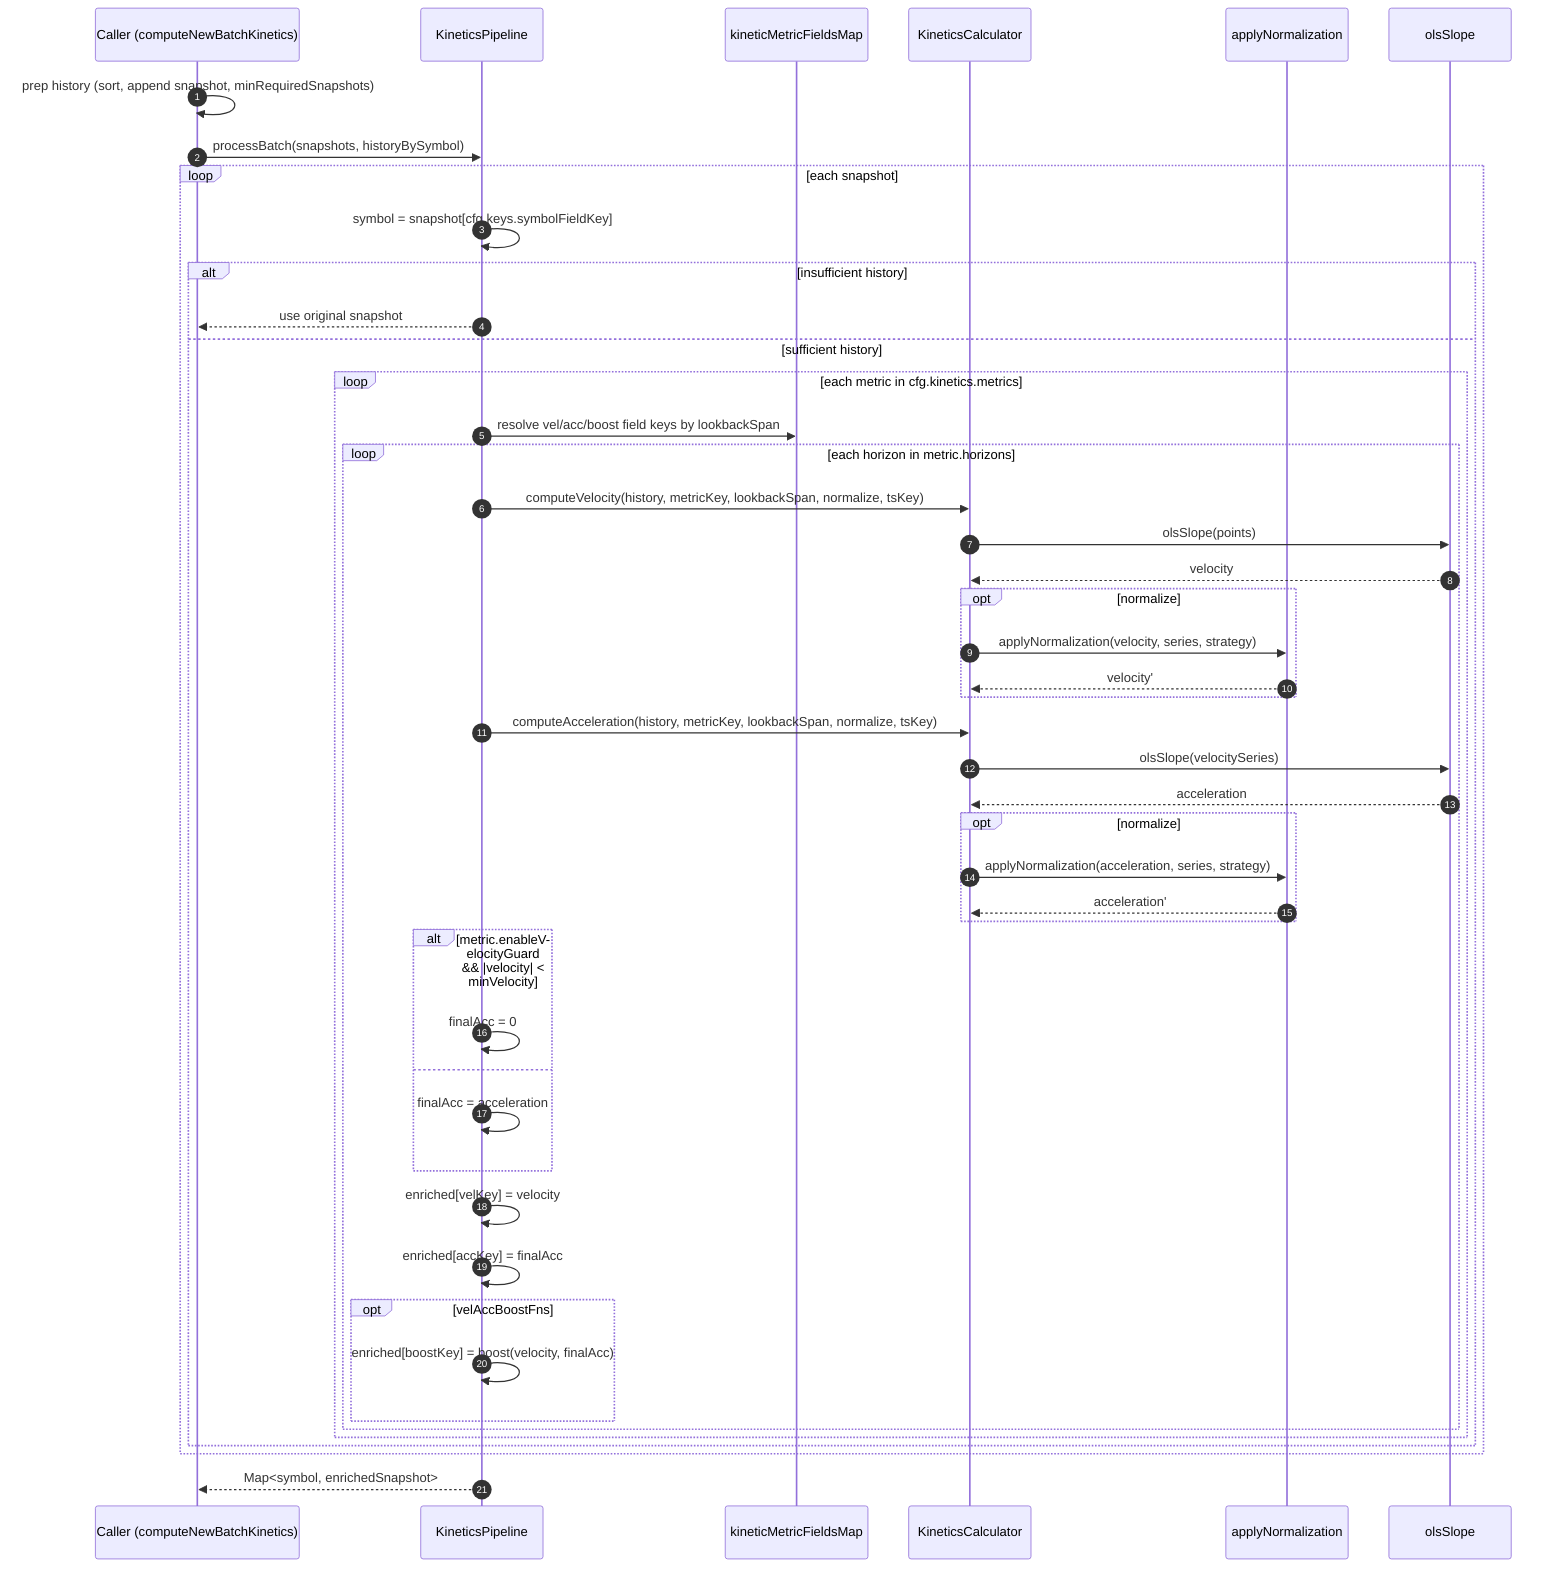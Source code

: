 sequenceDiagram
    autonumber
    participant Caller as Caller (computeNewBatchKinetics)
    participant Pipeline as KineticsPipeline
    participant Map as kineticMetricFieldsMap
    participant Calc as KineticsCalculator
    participant Norm as applyNormalization
    participant Math as olsSlope

    Caller->>Caller: prep history (sort, append snapshot, minRequiredSnapshots)
    Caller->>Pipeline: processBatch(snapshots, historyBySymbol)

    loop each snapshot
        Pipeline->>Pipeline: symbol = snapshot[cfg.keys.symbolFieldKey]
        alt insufficient history
            Pipeline-->>Caller: use original snapshot
        else sufficient history
            loop each metric in cfg.kinetics.metrics
                Pipeline->>Map: resolve vel/acc/boost field keys by lookbackSpan
                loop each horizon in metric.horizons
                    Pipeline->>Calc: computeVelocity(history, metricKey, lookbackSpan, normalize, tsKey)
                    Calc->>Math: olsSlope(points)
                    Math-->>Calc: velocity
                    opt normalize
                        Calc->>Norm: applyNormalization(velocity, series, strategy)
                        Norm-->>Calc: velocity'
                    end

                    Pipeline->>Calc: computeAcceleration(history, metricKey, lookbackSpan, normalize, tsKey)
                    Calc->>Math: olsSlope(velocitySeries)
                    Math-->>Calc: acceleration
                    opt normalize
                        Calc->>Norm: applyNormalization(acceleration, series, strategy)
                        Norm-->>Calc: acceleration'
                    end

                    alt metric.enableVelocityGuard && |velocity| < minVelocity
                        Pipeline->>Pipeline: finalAcc = 0
                    else
                        Pipeline->>Pipeline: finalAcc = acceleration
                    end

                    Pipeline->>Pipeline: enriched[velKey] = velocity
                    Pipeline->>Pipeline: enriched[accKey] = finalAcc

                    opt velAccBoostFns
                        Pipeline->>Pipeline: enriched[boostKey] = boost(velocity, finalAcc)
                    end
                end
            end
        end
    end
    Pipeline-->>Caller: Map<symbol, enrichedSnapshot>